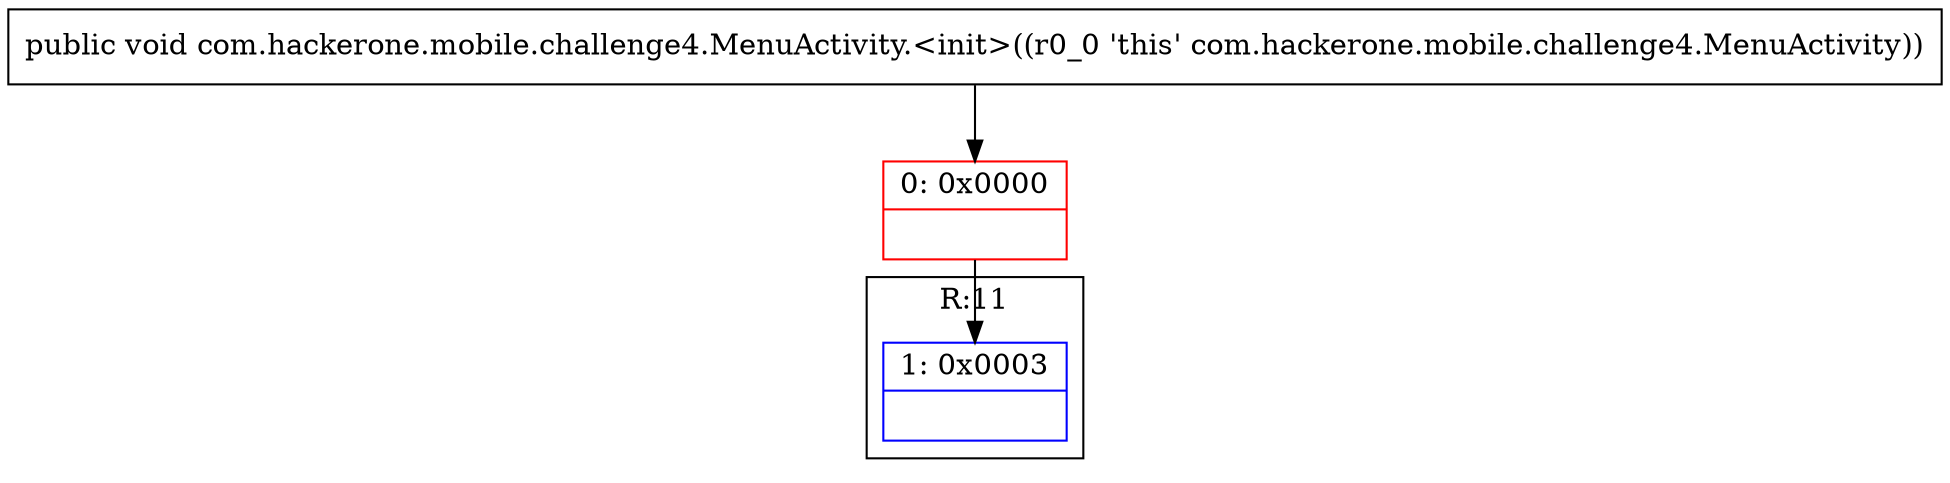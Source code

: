digraph "CFG forcom.hackerone.mobile.challenge4.MenuActivity.\<init\>()V" {
subgraph cluster_Region_388986967 {
label = "R:11";
node [shape=record,color=blue];
Node_1 [shape=record,label="{1\:\ 0x0003|\l}"];
}
Node_0 [shape=record,color=red,label="{0\:\ 0x0000|\l}"];
MethodNode[shape=record,label="{public void com.hackerone.mobile.challenge4.MenuActivity.\<init\>((r0_0 'this' com.hackerone.mobile.challenge4.MenuActivity)) }"];
MethodNode -> Node_0;
Node_0 -> Node_1;
}

